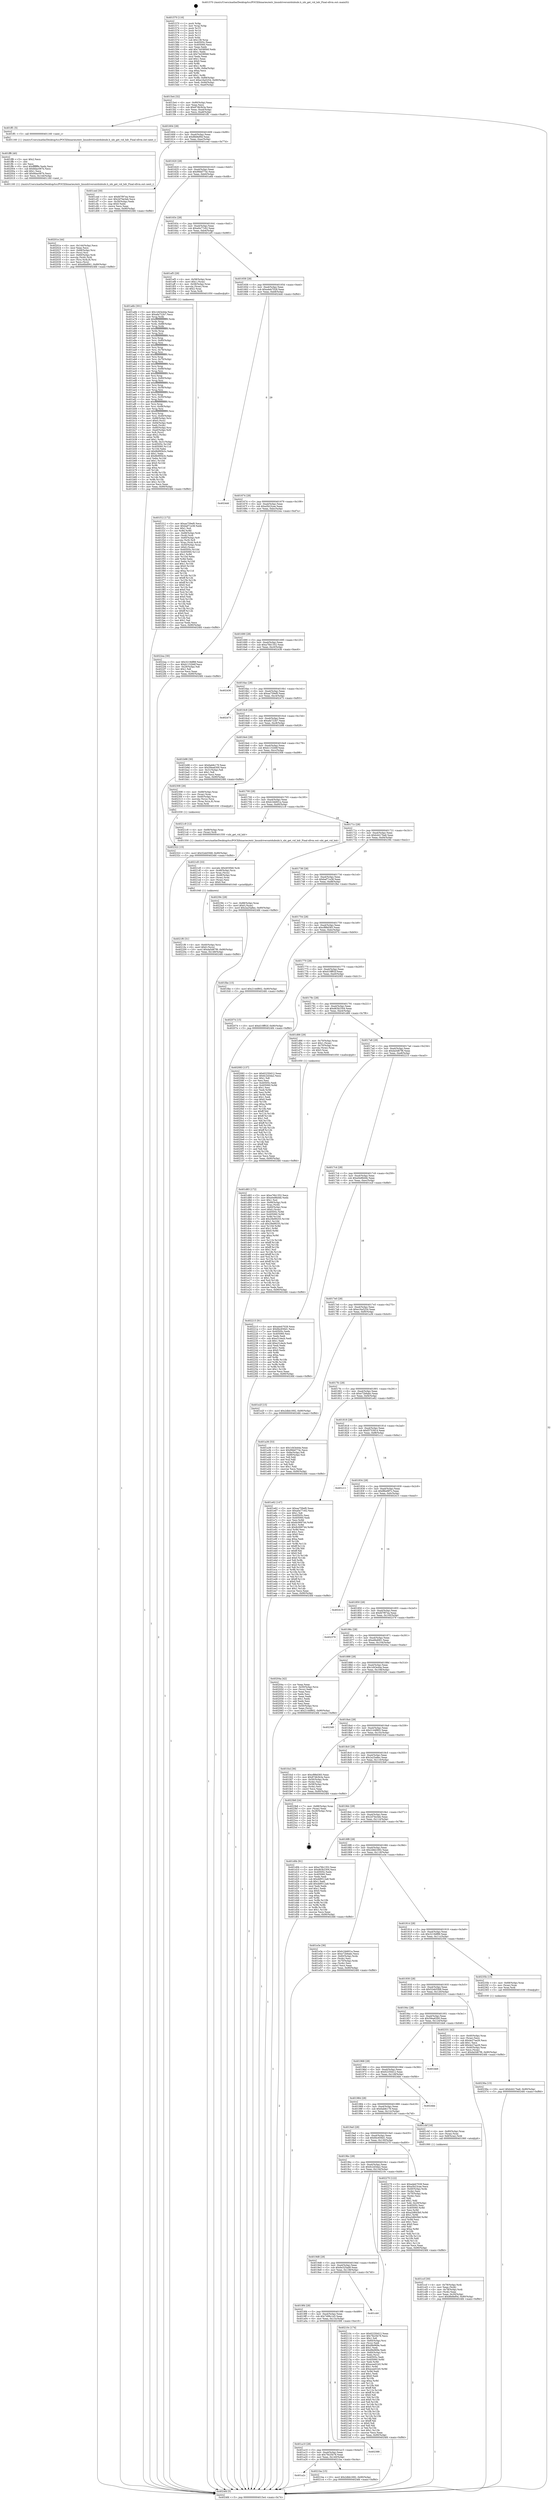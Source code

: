 digraph "0x401570" {
  label = "0x401570 (/mnt/c/Users/mathe/Desktop/tcc/POCII/binaries/extr_linuxdriversmtdubiubi.h_ubi_get_vid_hdr_Final-ollvm.out::main(0))"
  labelloc = "t"
  node[shape=record]

  Entry [label="",width=0.3,height=0.3,shape=circle,fillcolor=black,style=filled]
  "0x4015e4" [label="{
     0x4015e4 [32]\l
     | [instrs]\l
     &nbsp;&nbsp;0x4015e4 \<+6\>: mov -0x90(%rbp),%eax\l
     &nbsp;&nbsp;0x4015ea \<+2\>: mov %eax,%ecx\l
     &nbsp;&nbsp;0x4015ec \<+6\>: sub $0x87db3b3a,%ecx\l
     &nbsp;&nbsp;0x4015f2 \<+6\>: mov %eax,-0xa4(%rbp)\l
     &nbsp;&nbsp;0x4015f8 \<+6\>: mov %ecx,-0xa8(%rbp)\l
     &nbsp;&nbsp;0x4015fe \<+6\>: je 0000000000401ff1 \<main+0xa81\>\l
  }"]
  "0x401ff1" [label="{
     0x401ff1 [5]\l
     | [instrs]\l
     &nbsp;&nbsp;0x401ff1 \<+5\>: call 0000000000401160 \<next_i\>\l
     | [calls]\l
     &nbsp;&nbsp;0x401160 \{1\} (/mnt/c/Users/mathe/Desktop/tcc/POCII/binaries/extr_linuxdriversmtdubiubi.h_ubi_get_vid_hdr_Final-ollvm.out::next_i)\l
  }"]
  "0x401604" [label="{
     0x401604 [28]\l
     | [instrs]\l
     &nbsp;&nbsp;0x401604 \<+5\>: jmp 0000000000401609 \<main+0x99\>\l
     &nbsp;&nbsp;0x401609 \<+6\>: mov -0xa4(%rbp),%eax\l
     &nbsp;&nbsp;0x40160f \<+5\>: sub $0x8fe8ef0d,%eax\l
     &nbsp;&nbsp;0x401614 \<+6\>: mov %eax,-0xac(%rbp)\l
     &nbsp;&nbsp;0x40161a \<+6\>: je 0000000000401ced \<main+0x77d\>\l
  }"]
  Exit [label="",width=0.3,height=0.3,shape=circle,fillcolor=black,style=filled,peripheries=2]
  "0x401ced" [label="{
     0x401ced [30]\l
     | [instrs]\l
     &nbsp;&nbsp;0x401ced \<+5\>: mov $0xfd7f97ea,%eax\l
     &nbsp;&nbsp;0x401cf2 \<+5\>: mov $0x2d7be3eb,%ecx\l
     &nbsp;&nbsp;0x401cf7 \<+3\>: mov -0x30(%rbp),%edx\l
     &nbsp;&nbsp;0x401cfa \<+3\>: cmp $0x0,%edx\l
     &nbsp;&nbsp;0x401cfd \<+3\>: cmove %ecx,%eax\l
     &nbsp;&nbsp;0x401d00 \<+6\>: mov %eax,-0x90(%rbp)\l
     &nbsp;&nbsp;0x401d06 \<+5\>: jmp 00000000004024fd \<main+0xf8d\>\l
  }"]
  "0x401620" [label="{
     0x401620 [28]\l
     | [instrs]\l
     &nbsp;&nbsp;0x401620 \<+5\>: jmp 0000000000401625 \<main+0xb5\>\l
     &nbsp;&nbsp;0x401625 \<+6\>: mov -0xa4(%rbp),%eax\l
     &nbsp;&nbsp;0x40162b \<+5\>: sub $0x99dd774c,%eax\l
     &nbsp;&nbsp;0x401630 \<+6\>: mov %eax,-0xb0(%rbp)\l
     &nbsp;&nbsp;0x401636 \<+6\>: je 0000000000401a6b \<main+0x4fb\>\l
  }"]
  "0x40236a" [label="{
     0x40236a [15]\l
     | [instrs]\l
     &nbsp;&nbsp;0x40236a \<+10\>: movl $0xb4417ba6,-0x90(%rbp)\l
     &nbsp;&nbsp;0x402374 \<+5\>: jmp 00000000004024fd \<main+0xf8d\>\l
  }"]
  "0x401a6b" [label="{
     0x401a6b [301]\l
     | [instrs]\l
     &nbsp;&nbsp;0x401a6b \<+5\>: mov $0x1d43e44a,%eax\l
     &nbsp;&nbsp;0x401a70 \<+5\>: mov $0xafa722b7,%ecx\l
     &nbsp;&nbsp;0x401a75 \<+3\>: mov %rsp,%rdx\l
     &nbsp;&nbsp;0x401a78 \<+4\>: add $0xfffffffffffffff0,%rdx\l
     &nbsp;&nbsp;0x401a7c \<+3\>: mov %rdx,%rsp\l
     &nbsp;&nbsp;0x401a7f \<+7\>: mov %rdx,-0x88(%rbp)\l
     &nbsp;&nbsp;0x401a86 \<+3\>: mov %rsp,%rdx\l
     &nbsp;&nbsp;0x401a89 \<+4\>: add $0xfffffffffffffff0,%rdx\l
     &nbsp;&nbsp;0x401a8d \<+3\>: mov %rdx,%rsp\l
     &nbsp;&nbsp;0x401a90 \<+3\>: mov %rsp,%rsi\l
     &nbsp;&nbsp;0x401a93 \<+4\>: add $0xfffffffffffffff0,%rsi\l
     &nbsp;&nbsp;0x401a97 \<+3\>: mov %rsi,%rsp\l
     &nbsp;&nbsp;0x401a9a \<+4\>: mov %rsi,-0x80(%rbp)\l
     &nbsp;&nbsp;0x401a9e \<+3\>: mov %rsp,%rsi\l
     &nbsp;&nbsp;0x401aa1 \<+4\>: add $0xfffffffffffffff0,%rsi\l
     &nbsp;&nbsp;0x401aa5 \<+3\>: mov %rsi,%rsp\l
     &nbsp;&nbsp;0x401aa8 \<+4\>: mov %rsi,-0x78(%rbp)\l
     &nbsp;&nbsp;0x401aac \<+3\>: mov %rsp,%rsi\l
     &nbsp;&nbsp;0x401aaf \<+4\>: add $0xfffffffffffffff0,%rsi\l
     &nbsp;&nbsp;0x401ab3 \<+3\>: mov %rsi,%rsp\l
     &nbsp;&nbsp;0x401ab6 \<+4\>: mov %rsi,-0x70(%rbp)\l
     &nbsp;&nbsp;0x401aba \<+3\>: mov %rsp,%rsi\l
     &nbsp;&nbsp;0x401abd \<+4\>: add $0xfffffffffffffff0,%rsi\l
     &nbsp;&nbsp;0x401ac1 \<+3\>: mov %rsi,%rsp\l
     &nbsp;&nbsp;0x401ac4 \<+4\>: mov %rsi,-0x68(%rbp)\l
     &nbsp;&nbsp;0x401ac8 \<+3\>: mov %rsp,%rsi\l
     &nbsp;&nbsp;0x401acb \<+4\>: add $0xfffffffffffffff0,%rsi\l
     &nbsp;&nbsp;0x401acf \<+3\>: mov %rsi,%rsp\l
     &nbsp;&nbsp;0x401ad2 \<+4\>: mov %rsi,-0x60(%rbp)\l
     &nbsp;&nbsp;0x401ad6 \<+3\>: mov %rsp,%rsi\l
     &nbsp;&nbsp;0x401ad9 \<+4\>: add $0xfffffffffffffff0,%rsi\l
     &nbsp;&nbsp;0x401add \<+3\>: mov %rsi,%rsp\l
     &nbsp;&nbsp;0x401ae0 \<+4\>: mov %rsi,-0x58(%rbp)\l
     &nbsp;&nbsp;0x401ae4 \<+3\>: mov %rsp,%rsi\l
     &nbsp;&nbsp;0x401ae7 \<+4\>: add $0xfffffffffffffff0,%rsi\l
     &nbsp;&nbsp;0x401aeb \<+3\>: mov %rsi,%rsp\l
     &nbsp;&nbsp;0x401aee \<+4\>: mov %rsi,-0x50(%rbp)\l
     &nbsp;&nbsp;0x401af2 \<+3\>: mov %rsp,%rsi\l
     &nbsp;&nbsp;0x401af5 \<+4\>: add $0xfffffffffffffff0,%rsi\l
     &nbsp;&nbsp;0x401af9 \<+3\>: mov %rsi,%rsp\l
     &nbsp;&nbsp;0x401afc \<+4\>: mov %rsi,-0x48(%rbp)\l
     &nbsp;&nbsp;0x401b00 \<+3\>: mov %rsp,%rsi\l
     &nbsp;&nbsp;0x401b03 \<+4\>: add $0xfffffffffffffff0,%rsi\l
     &nbsp;&nbsp;0x401b07 \<+3\>: mov %rsi,%rsp\l
     &nbsp;&nbsp;0x401b0a \<+4\>: mov %rsi,-0x40(%rbp)\l
     &nbsp;&nbsp;0x401b0e \<+7\>: mov -0x88(%rbp),%rsi\l
     &nbsp;&nbsp;0x401b15 \<+6\>: movl $0x0,(%rsi)\l
     &nbsp;&nbsp;0x401b1b \<+6\>: mov -0x94(%rbp),%edi\l
     &nbsp;&nbsp;0x401b21 \<+2\>: mov %edi,(%rdx)\l
     &nbsp;&nbsp;0x401b23 \<+4\>: mov -0x80(%rbp),%rsi\l
     &nbsp;&nbsp;0x401b27 \<+7\>: mov -0xa0(%rbp),%r8\l
     &nbsp;&nbsp;0x401b2e \<+3\>: mov %r8,(%rsi)\l
     &nbsp;&nbsp;0x401b31 \<+3\>: cmpl $0x2,(%rdx)\l
     &nbsp;&nbsp;0x401b34 \<+4\>: setne %r9b\l
     &nbsp;&nbsp;0x401b38 \<+4\>: and $0x1,%r9b\l
     &nbsp;&nbsp;0x401b3c \<+4\>: mov %r9b,-0x31(%rbp)\l
     &nbsp;&nbsp;0x401b40 \<+8\>: mov 0x40505c,%r10d\l
     &nbsp;&nbsp;0x401b48 \<+8\>: mov 0x405060,%r11d\l
     &nbsp;&nbsp;0x401b50 \<+3\>: mov %r10d,%ebx\l
     &nbsp;&nbsp;0x401b53 \<+6\>: add $0x8b995b3c,%ebx\l
     &nbsp;&nbsp;0x401b59 \<+3\>: sub $0x1,%ebx\l
     &nbsp;&nbsp;0x401b5c \<+6\>: sub $0x8b995b3c,%ebx\l
     &nbsp;&nbsp;0x401b62 \<+4\>: imul %ebx,%r10d\l
     &nbsp;&nbsp;0x401b66 \<+4\>: and $0x1,%r10d\l
     &nbsp;&nbsp;0x401b6a \<+4\>: cmp $0x0,%r10d\l
     &nbsp;&nbsp;0x401b6e \<+4\>: sete %r9b\l
     &nbsp;&nbsp;0x401b72 \<+4\>: cmp $0xa,%r11d\l
     &nbsp;&nbsp;0x401b76 \<+4\>: setl %r14b\l
     &nbsp;&nbsp;0x401b7a \<+3\>: mov %r9b,%r15b\l
     &nbsp;&nbsp;0x401b7d \<+3\>: and %r14b,%r15b\l
     &nbsp;&nbsp;0x401b80 \<+3\>: xor %r14b,%r9b\l
     &nbsp;&nbsp;0x401b83 \<+3\>: or %r9b,%r15b\l
     &nbsp;&nbsp;0x401b86 \<+4\>: test $0x1,%r15b\l
     &nbsp;&nbsp;0x401b8a \<+3\>: cmovne %ecx,%eax\l
     &nbsp;&nbsp;0x401b8d \<+6\>: mov %eax,-0x90(%rbp)\l
     &nbsp;&nbsp;0x401b93 \<+5\>: jmp 00000000004024fd \<main+0xf8d\>\l
  }"]
  "0x40163c" [label="{
     0x40163c [28]\l
     | [instrs]\l
     &nbsp;&nbsp;0x40163c \<+5\>: jmp 0000000000401641 \<main+0xd1\>\l
     &nbsp;&nbsp;0x401641 \<+6\>: mov -0xa4(%rbp),%eax\l
     &nbsp;&nbsp;0x401647 \<+5\>: sub $0xa0a77c62,%eax\l
     &nbsp;&nbsp;0x40164c \<+6\>: mov %eax,-0xb4(%rbp)\l
     &nbsp;&nbsp;0x401652 \<+6\>: je 0000000000401ef5 \<main+0x985\>\l
  }"]
  "0x402322" [label="{
     0x402322 [15]\l
     | [instrs]\l
     &nbsp;&nbsp;0x402322 \<+10\>: movl $0x52eb5568,-0x90(%rbp)\l
     &nbsp;&nbsp;0x40232c \<+5\>: jmp 00000000004024fd \<main+0xf8d\>\l
  }"]
  "0x401ef5" [label="{
     0x401ef5 [29]\l
     | [instrs]\l
     &nbsp;&nbsp;0x401ef5 \<+4\>: mov -0x58(%rbp),%rax\l
     &nbsp;&nbsp;0x401ef9 \<+6\>: movl $0x1,(%rax)\l
     &nbsp;&nbsp;0x401eff \<+4\>: mov -0x58(%rbp),%rax\l
     &nbsp;&nbsp;0x401f03 \<+3\>: movslq (%rax),%rax\l
     &nbsp;&nbsp;0x401f06 \<+4\>: shl $0x2,%rax\l
     &nbsp;&nbsp;0x401f0a \<+3\>: mov %rax,%rdi\l
     &nbsp;&nbsp;0x401f0d \<+5\>: call 0000000000401050 \<malloc@plt\>\l
     | [calls]\l
     &nbsp;&nbsp;0x401050 \{1\} (unknown)\l
  }"]
  "0x401658" [label="{
     0x401658 [28]\l
     | [instrs]\l
     &nbsp;&nbsp;0x401658 \<+5\>: jmp 000000000040165d \<main+0xed\>\l
     &nbsp;&nbsp;0x40165d \<+6\>: mov -0xa4(%rbp),%eax\l
     &nbsp;&nbsp;0x401663 \<+5\>: sub $0xa4eb7028,%eax\l
     &nbsp;&nbsp;0x401668 \<+6\>: mov %eax,-0xb8(%rbp)\l
     &nbsp;&nbsp;0x40166e \<+6\>: je 00000000004024dd \<main+0xf6d\>\l
  }"]
  "0x4021f6" [label="{
     0x4021f6 [31]\l
     | [instrs]\l
     &nbsp;&nbsp;0x4021f6 \<+4\>: mov -0x40(%rbp),%rcx\l
     &nbsp;&nbsp;0x4021fa \<+6\>: movl $0x0,(%rcx)\l
     &nbsp;&nbsp;0x402200 \<+10\>: movl $0xda5d67f6,-0x90(%rbp)\l
     &nbsp;&nbsp;0x40220a \<+6\>: mov %eax,-0x148(%rbp)\l
     &nbsp;&nbsp;0x402210 \<+5\>: jmp 00000000004024fd \<main+0xf8d\>\l
  }"]
  "0x4024dd" [label="{
     0x4024dd\l
  }", style=dashed]
  "0x401674" [label="{
     0x401674 [28]\l
     | [instrs]\l
     &nbsp;&nbsp;0x401674 \<+5\>: jmp 0000000000401679 \<main+0x109\>\l
     &nbsp;&nbsp;0x401679 \<+6\>: mov -0xa4(%rbp),%eax\l
     &nbsp;&nbsp;0x40167f \<+5\>: sub $0xa5b23cae,%eax\l
     &nbsp;&nbsp;0x401684 \<+6\>: mov %eax,-0xbc(%rbp)\l
     &nbsp;&nbsp;0x40168a \<+6\>: je 00000000004022ea \<main+0xd7a\>\l
  }"]
  "0x4021d5" [label="{
     0x4021d5 [33]\l
     | [instrs]\l
     &nbsp;&nbsp;0x4021d5 \<+10\>: movabs $0x4030b6,%rdi\l
     &nbsp;&nbsp;0x4021df \<+4\>: mov -0x48(%rbp),%rcx\l
     &nbsp;&nbsp;0x4021e3 \<+3\>: mov %rax,(%rcx)\l
     &nbsp;&nbsp;0x4021e6 \<+4\>: mov -0x48(%rbp),%rax\l
     &nbsp;&nbsp;0x4021ea \<+3\>: mov (%rax),%rax\l
     &nbsp;&nbsp;0x4021ed \<+2\>: mov (%rax),%esi\l
     &nbsp;&nbsp;0x4021ef \<+2\>: mov $0x0,%al\l
     &nbsp;&nbsp;0x4021f1 \<+5\>: call 0000000000401040 \<printf@plt\>\l
     | [calls]\l
     &nbsp;&nbsp;0x401040 \{1\} (unknown)\l
  }"]
  "0x4022ea" [label="{
     0x4022ea [30]\l
     | [instrs]\l
     &nbsp;&nbsp;0x4022ea \<+5\>: mov $0x3219df88,%eax\l
     &nbsp;&nbsp;0x4022ef \<+5\>: mov $0xb1152b6f,%ecx\l
     &nbsp;&nbsp;0x4022f4 \<+3\>: mov -0x29(%rbp),%dl\l
     &nbsp;&nbsp;0x4022f7 \<+3\>: test $0x1,%dl\l
     &nbsp;&nbsp;0x4022fa \<+3\>: cmovne %ecx,%eax\l
     &nbsp;&nbsp;0x4022fd \<+6\>: mov %eax,-0x90(%rbp)\l
     &nbsp;&nbsp;0x402303 \<+5\>: jmp 00000000004024fd \<main+0xf8d\>\l
  }"]
  "0x401690" [label="{
     0x401690 [28]\l
     | [instrs]\l
     &nbsp;&nbsp;0x401690 \<+5\>: jmp 0000000000401695 \<main+0x125\>\l
     &nbsp;&nbsp;0x401695 \<+6\>: mov -0xa4(%rbp),%eax\l
     &nbsp;&nbsp;0x40169b \<+5\>: sub $0xa76b1352,%eax\l
     &nbsp;&nbsp;0x4016a0 \<+6\>: mov %eax,-0xc0(%rbp)\l
     &nbsp;&nbsp;0x4016a6 \<+6\>: je 0000000000402436 \<main+0xec6\>\l
  }"]
  "0x401a2c" [label="{
     0x401a2c\l
  }", style=dashed]
  "0x402436" [label="{
     0x402436\l
  }", style=dashed]
  "0x4016ac" [label="{
     0x4016ac [28]\l
     | [instrs]\l
     &nbsp;&nbsp;0x4016ac \<+5\>: jmp 00000000004016b1 \<main+0x141\>\l
     &nbsp;&nbsp;0x4016b1 \<+6\>: mov -0xa4(%rbp),%eax\l
     &nbsp;&nbsp;0x4016b7 \<+5\>: sub $0xaa759ef0,%eax\l
     &nbsp;&nbsp;0x4016bc \<+6\>: mov %eax,-0xc4(%rbp)\l
     &nbsp;&nbsp;0x4016c2 \<+6\>: je 0000000000402473 \<main+0xf03\>\l
  }"]
  "0x4021ba" [label="{
     0x4021ba [15]\l
     | [instrs]\l
     &nbsp;&nbsp;0x4021ba \<+10\>: movl $0x2dbb1692,-0x90(%rbp)\l
     &nbsp;&nbsp;0x4021c4 \<+5\>: jmp 00000000004024fd \<main+0xf8d\>\l
  }"]
  "0x402473" [label="{
     0x402473\l
  }", style=dashed]
  "0x4016c8" [label="{
     0x4016c8 [28]\l
     | [instrs]\l
     &nbsp;&nbsp;0x4016c8 \<+5\>: jmp 00000000004016cd \<main+0x15d\>\l
     &nbsp;&nbsp;0x4016cd \<+6\>: mov -0xa4(%rbp),%eax\l
     &nbsp;&nbsp;0x4016d3 \<+5\>: sub $0xafa722b7,%eax\l
     &nbsp;&nbsp;0x4016d8 \<+6\>: mov %eax,-0xc8(%rbp)\l
     &nbsp;&nbsp;0x4016de \<+6\>: je 0000000000401b98 \<main+0x628\>\l
  }"]
  "0x401a10" [label="{
     0x401a10 [28]\l
     | [instrs]\l
     &nbsp;&nbsp;0x401a10 \<+5\>: jmp 0000000000401a15 \<main+0x4a5\>\l
     &nbsp;&nbsp;0x401a15 \<+6\>: mov -0xa4(%rbp),%eax\l
     &nbsp;&nbsp;0x401a1b \<+5\>: sub $0x7fe25b78,%eax\l
     &nbsp;&nbsp;0x401a20 \<+6\>: mov %eax,-0x140(%rbp)\l
     &nbsp;&nbsp;0x401a26 \<+6\>: je 00000000004021ba \<main+0xc4a\>\l
  }"]
  "0x401b98" [label="{
     0x401b98 [30]\l
     | [instrs]\l
     &nbsp;&nbsp;0x401b98 \<+5\>: mov $0x6abfe179,%eax\l
     &nbsp;&nbsp;0x401b9d \<+5\>: mov $0x59ea6300,%ecx\l
     &nbsp;&nbsp;0x401ba2 \<+3\>: mov -0x31(%rbp),%dl\l
     &nbsp;&nbsp;0x401ba5 \<+3\>: test $0x1,%dl\l
     &nbsp;&nbsp;0x401ba8 \<+3\>: cmovne %ecx,%eax\l
     &nbsp;&nbsp;0x401bab \<+6\>: mov %eax,-0x90(%rbp)\l
     &nbsp;&nbsp;0x401bb1 \<+5\>: jmp 00000000004024fd \<main+0xf8d\>\l
  }"]
  "0x4016e4" [label="{
     0x4016e4 [28]\l
     | [instrs]\l
     &nbsp;&nbsp;0x4016e4 \<+5\>: jmp 00000000004016e9 \<main+0x179\>\l
     &nbsp;&nbsp;0x4016e9 \<+6\>: mov -0xa4(%rbp),%eax\l
     &nbsp;&nbsp;0x4016ef \<+5\>: sub $0xb1152b6f,%eax\l
     &nbsp;&nbsp;0x4016f4 \<+6\>: mov %eax,-0xcc(%rbp)\l
     &nbsp;&nbsp;0x4016fa \<+6\>: je 0000000000402308 \<main+0xd98\>\l
  }"]
  "0x402388" [label="{
     0x402388\l
  }", style=dashed]
  "0x402308" [label="{
     0x402308 [26]\l
     | [instrs]\l
     &nbsp;&nbsp;0x402308 \<+4\>: mov -0x68(%rbp),%rax\l
     &nbsp;&nbsp;0x40230c \<+3\>: mov (%rax),%rax\l
     &nbsp;&nbsp;0x40230f \<+4\>: mov -0x40(%rbp),%rcx\l
     &nbsp;&nbsp;0x402313 \<+3\>: movslq (%rcx),%rcx\l
     &nbsp;&nbsp;0x402316 \<+4\>: mov (%rax,%rcx,8),%rax\l
     &nbsp;&nbsp;0x40231a \<+3\>: mov %rax,%rdi\l
     &nbsp;&nbsp;0x40231d \<+5\>: call 0000000000401030 \<free@plt\>\l
     | [calls]\l
     &nbsp;&nbsp;0x401030 \{1\} (unknown)\l
  }"]
  "0x401700" [label="{
     0x401700 [28]\l
     | [instrs]\l
     &nbsp;&nbsp;0x401700 \<+5\>: jmp 0000000000401705 \<main+0x195\>\l
     &nbsp;&nbsp;0x401705 \<+6\>: mov -0xa4(%rbp),%eax\l
     &nbsp;&nbsp;0x40170b \<+5\>: sub $0xb1bb601a,%eax\l
     &nbsp;&nbsp;0x401710 \<+6\>: mov %eax,-0xd0(%rbp)\l
     &nbsp;&nbsp;0x401716 \<+6\>: je 00000000004021c9 \<main+0xc59\>\l
  }"]
  "0x4019f4" [label="{
     0x4019f4 [28]\l
     | [instrs]\l
     &nbsp;&nbsp;0x4019f4 \<+5\>: jmp 00000000004019f9 \<main+0x489\>\l
     &nbsp;&nbsp;0x4019f9 \<+6\>: mov -0xa4(%rbp),%eax\l
     &nbsp;&nbsp;0x4019ff \<+5\>: sub $0x7498c1e5,%eax\l
     &nbsp;&nbsp;0x401a04 \<+6\>: mov %eax,-0x13c(%rbp)\l
     &nbsp;&nbsp;0x401a0a \<+6\>: je 0000000000402388 \<main+0xe18\>\l
  }"]
  "0x4021c9" [label="{
     0x4021c9 [12]\l
     | [instrs]\l
     &nbsp;&nbsp;0x4021c9 \<+4\>: mov -0x68(%rbp),%rax\l
     &nbsp;&nbsp;0x4021cd \<+3\>: mov (%rax),%rdi\l
     &nbsp;&nbsp;0x4021d0 \<+5\>: call 0000000000401550 \<ubi_get_vid_hdr\>\l
     | [calls]\l
     &nbsp;&nbsp;0x401550 \{1\} (/mnt/c/Users/mathe/Desktop/tcc/POCII/binaries/extr_linuxdriversmtdubiubi.h_ubi_get_vid_hdr_Final-ollvm.out::ubi_get_vid_hdr)\l
  }"]
  "0x40171c" [label="{
     0x40171c [28]\l
     | [instrs]\l
     &nbsp;&nbsp;0x40171c \<+5\>: jmp 0000000000401721 \<main+0x1b1\>\l
     &nbsp;&nbsp;0x401721 \<+6\>: mov -0xa4(%rbp),%eax\l
     &nbsp;&nbsp;0x401727 \<+5\>: sub $0xb4417ba6,%eax\l
     &nbsp;&nbsp;0x40172c \<+6\>: mov %eax,-0xd4(%rbp)\l
     &nbsp;&nbsp;0x401732 \<+6\>: je 000000000040239c \<main+0xe2c\>\l
  }"]
  "0x401cb0" [label="{
     0x401cb0\l
  }", style=dashed]
  "0x40239c" [label="{
     0x40239c [28]\l
     | [instrs]\l
     &nbsp;&nbsp;0x40239c \<+7\>: mov -0x88(%rbp),%rax\l
     &nbsp;&nbsp;0x4023a3 \<+6\>: movl $0x0,(%rax)\l
     &nbsp;&nbsp;0x4023a9 \<+10\>: movl $0x2a25a8ec,-0x90(%rbp)\l
     &nbsp;&nbsp;0x4023b3 \<+5\>: jmp 00000000004024fd \<main+0xf8d\>\l
  }"]
  "0x401738" [label="{
     0x401738 [28]\l
     | [instrs]\l
     &nbsp;&nbsp;0x401738 \<+5\>: jmp 000000000040173d \<main+0x1cd\>\l
     &nbsp;&nbsp;0x40173d \<+6\>: mov -0xa4(%rbp),%eax\l
     &nbsp;&nbsp;0x401743 \<+5\>: sub $0xbaf71e38,%eax\l
     &nbsp;&nbsp;0x401748 \<+6\>: mov %eax,-0xd8(%rbp)\l
     &nbsp;&nbsp;0x40174e \<+6\>: je 0000000000401fbe \<main+0xa4e\>\l
  }"]
  "0x4019d8" [label="{
     0x4019d8 [28]\l
     | [instrs]\l
     &nbsp;&nbsp;0x4019d8 \<+5\>: jmp 00000000004019dd \<main+0x46d\>\l
     &nbsp;&nbsp;0x4019dd \<+6\>: mov -0xa4(%rbp),%eax\l
     &nbsp;&nbsp;0x4019e3 \<+5\>: sub $0x6e325ad9,%eax\l
     &nbsp;&nbsp;0x4019e8 \<+6\>: mov %eax,-0x138(%rbp)\l
     &nbsp;&nbsp;0x4019ee \<+6\>: je 0000000000401cb0 \<main+0x740\>\l
  }"]
  "0x401fbe" [label="{
     0x401fbe [15]\l
     | [instrs]\l
     &nbsp;&nbsp;0x401fbe \<+10\>: movl $0x2144f802,-0x90(%rbp)\l
     &nbsp;&nbsp;0x401fc8 \<+5\>: jmp 00000000004024fd \<main+0xf8d\>\l
  }"]
  "0x401754" [label="{
     0x401754 [28]\l
     | [instrs]\l
     &nbsp;&nbsp;0x401754 \<+5\>: jmp 0000000000401759 \<main+0x1e9\>\l
     &nbsp;&nbsp;0x401759 \<+6\>: mov -0xa4(%rbp),%eax\l
     &nbsp;&nbsp;0x40175f \<+5\>: sub $0xcf88d383,%eax\l
     &nbsp;&nbsp;0x401764 \<+6\>: mov %eax,-0xdc(%rbp)\l
     &nbsp;&nbsp;0x40176a \<+6\>: je 0000000000402074 \<main+0xb04\>\l
  }"]
  "0x40210c" [label="{
     0x40210c [174]\l
     | [instrs]\l
     &nbsp;&nbsp;0x40210c \<+5\>: mov $0x62250d12,%eax\l
     &nbsp;&nbsp;0x402111 \<+5\>: mov $0x7fe25b78,%ecx\l
     &nbsp;&nbsp;0x402116 \<+2\>: mov $0x1,%dl\l
     &nbsp;&nbsp;0x402118 \<+4\>: mov -0x60(%rbp),%rsi\l
     &nbsp;&nbsp;0x40211c \<+2\>: mov (%rsi),%edi\l
     &nbsp;&nbsp;0x40211e \<+6\>: add $0xd9e969e,%edi\l
     &nbsp;&nbsp;0x402124 \<+3\>: add $0x1,%edi\l
     &nbsp;&nbsp;0x402127 \<+6\>: sub $0xd9e969e,%edi\l
     &nbsp;&nbsp;0x40212d \<+4\>: mov -0x60(%rbp),%rsi\l
     &nbsp;&nbsp;0x402131 \<+2\>: mov %edi,(%rsi)\l
     &nbsp;&nbsp;0x402133 \<+7\>: mov 0x40505c,%edi\l
     &nbsp;&nbsp;0x40213a \<+8\>: mov 0x405060,%r8d\l
     &nbsp;&nbsp;0x402142 \<+3\>: mov %edi,%r9d\l
     &nbsp;&nbsp;0x402145 \<+7\>: add $0xecee01b5,%r9d\l
     &nbsp;&nbsp;0x40214c \<+4\>: sub $0x1,%r9d\l
     &nbsp;&nbsp;0x402150 \<+7\>: sub $0xecee01b5,%r9d\l
     &nbsp;&nbsp;0x402157 \<+4\>: imul %r9d,%edi\l
     &nbsp;&nbsp;0x40215b \<+3\>: and $0x1,%edi\l
     &nbsp;&nbsp;0x40215e \<+3\>: cmp $0x0,%edi\l
     &nbsp;&nbsp;0x402161 \<+4\>: sete %r10b\l
     &nbsp;&nbsp;0x402165 \<+4\>: cmp $0xa,%r8d\l
     &nbsp;&nbsp;0x402169 \<+4\>: setl %r11b\l
     &nbsp;&nbsp;0x40216d \<+3\>: mov %r10b,%bl\l
     &nbsp;&nbsp;0x402170 \<+3\>: xor $0xff,%bl\l
     &nbsp;&nbsp;0x402173 \<+3\>: mov %r11b,%r14b\l
     &nbsp;&nbsp;0x402176 \<+4\>: xor $0xff,%r14b\l
     &nbsp;&nbsp;0x40217a \<+3\>: xor $0x0,%dl\l
     &nbsp;&nbsp;0x40217d \<+3\>: mov %bl,%r15b\l
     &nbsp;&nbsp;0x402180 \<+4\>: and $0x0,%r15b\l
     &nbsp;&nbsp;0x402184 \<+3\>: and %dl,%r10b\l
     &nbsp;&nbsp;0x402187 \<+3\>: mov %r14b,%r12b\l
     &nbsp;&nbsp;0x40218a \<+4\>: and $0x0,%r12b\l
     &nbsp;&nbsp;0x40218e \<+3\>: and %dl,%r11b\l
     &nbsp;&nbsp;0x402191 \<+3\>: or %r10b,%r15b\l
     &nbsp;&nbsp;0x402194 \<+3\>: or %r11b,%r12b\l
     &nbsp;&nbsp;0x402197 \<+3\>: xor %r12b,%r15b\l
     &nbsp;&nbsp;0x40219a \<+3\>: or %r14b,%bl\l
     &nbsp;&nbsp;0x40219d \<+3\>: xor $0xff,%bl\l
     &nbsp;&nbsp;0x4021a0 \<+3\>: or $0x0,%dl\l
     &nbsp;&nbsp;0x4021a3 \<+2\>: and %dl,%bl\l
     &nbsp;&nbsp;0x4021a5 \<+3\>: or %bl,%r15b\l
     &nbsp;&nbsp;0x4021a8 \<+4\>: test $0x1,%r15b\l
     &nbsp;&nbsp;0x4021ac \<+3\>: cmovne %ecx,%eax\l
     &nbsp;&nbsp;0x4021af \<+6\>: mov %eax,-0x90(%rbp)\l
     &nbsp;&nbsp;0x4021b5 \<+5\>: jmp 00000000004024fd \<main+0xf8d\>\l
  }"]
  "0x402074" [label="{
     0x402074 [15]\l
     | [instrs]\l
     &nbsp;&nbsp;0x402074 \<+10\>: movl $0xd10ff02f,-0x90(%rbp)\l
     &nbsp;&nbsp;0x40207e \<+5\>: jmp 00000000004024fd \<main+0xf8d\>\l
  }"]
  "0x401770" [label="{
     0x401770 [28]\l
     | [instrs]\l
     &nbsp;&nbsp;0x401770 \<+5\>: jmp 0000000000401775 \<main+0x205\>\l
     &nbsp;&nbsp;0x401775 \<+6\>: mov -0xa4(%rbp),%eax\l
     &nbsp;&nbsp;0x40177b \<+5\>: sub $0xd10ff02f,%eax\l
     &nbsp;&nbsp;0x401780 \<+6\>: mov %eax,-0xe0(%rbp)\l
     &nbsp;&nbsp;0x401786 \<+6\>: je 0000000000402083 \<main+0xb13\>\l
  }"]
  "0x4019bc" [label="{
     0x4019bc [28]\l
     | [instrs]\l
     &nbsp;&nbsp;0x4019bc \<+5\>: jmp 00000000004019c1 \<main+0x451\>\l
     &nbsp;&nbsp;0x4019c1 \<+6\>: mov -0xa4(%rbp),%eax\l
     &nbsp;&nbsp;0x4019c7 \<+5\>: sub $0x6c2d3da2,%eax\l
     &nbsp;&nbsp;0x4019cc \<+6\>: mov %eax,-0x134(%rbp)\l
     &nbsp;&nbsp;0x4019d2 \<+6\>: je 000000000040210c \<main+0xb9c\>\l
  }"]
  "0x402083" [label="{
     0x402083 [137]\l
     | [instrs]\l
     &nbsp;&nbsp;0x402083 \<+5\>: mov $0x62250d12,%eax\l
     &nbsp;&nbsp;0x402088 \<+5\>: mov $0x6c2d3da2,%ecx\l
     &nbsp;&nbsp;0x40208d \<+2\>: mov $0x1,%dl\l
     &nbsp;&nbsp;0x40208f \<+2\>: xor %esi,%esi\l
     &nbsp;&nbsp;0x402091 \<+7\>: mov 0x40505c,%edi\l
     &nbsp;&nbsp;0x402098 \<+8\>: mov 0x405060,%r8d\l
     &nbsp;&nbsp;0x4020a0 \<+3\>: sub $0x1,%esi\l
     &nbsp;&nbsp;0x4020a3 \<+3\>: mov %edi,%r9d\l
     &nbsp;&nbsp;0x4020a6 \<+3\>: add %esi,%r9d\l
     &nbsp;&nbsp;0x4020a9 \<+4\>: imul %r9d,%edi\l
     &nbsp;&nbsp;0x4020ad \<+3\>: and $0x1,%edi\l
     &nbsp;&nbsp;0x4020b0 \<+3\>: cmp $0x0,%edi\l
     &nbsp;&nbsp;0x4020b3 \<+4\>: sete %r10b\l
     &nbsp;&nbsp;0x4020b7 \<+4\>: cmp $0xa,%r8d\l
     &nbsp;&nbsp;0x4020bb \<+4\>: setl %r11b\l
     &nbsp;&nbsp;0x4020bf \<+3\>: mov %r10b,%bl\l
     &nbsp;&nbsp;0x4020c2 \<+3\>: xor $0xff,%bl\l
     &nbsp;&nbsp;0x4020c5 \<+3\>: mov %r11b,%r14b\l
     &nbsp;&nbsp;0x4020c8 \<+4\>: xor $0xff,%r14b\l
     &nbsp;&nbsp;0x4020cc \<+3\>: xor $0x1,%dl\l
     &nbsp;&nbsp;0x4020cf \<+3\>: mov %bl,%r15b\l
     &nbsp;&nbsp;0x4020d2 \<+4\>: and $0xff,%r15b\l
     &nbsp;&nbsp;0x4020d6 \<+3\>: and %dl,%r10b\l
     &nbsp;&nbsp;0x4020d9 \<+3\>: mov %r14b,%r12b\l
     &nbsp;&nbsp;0x4020dc \<+4\>: and $0xff,%r12b\l
     &nbsp;&nbsp;0x4020e0 \<+3\>: and %dl,%r11b\l
     &nbsp;&nbsp;0x4020e3 \<+3\>: or %r10b,%r15b\l
     &nbsp;&nbsp;0x4020e6 \<+3\>: or %r11b,%r12b\l
     &nbsp;&nbsp;0x4020e9 \<+3\>: xor %r12b,%r15b\l
     &nbsp;&nbsp;0x4020ec \<+3\>: or %r14b,%bl\l
     &nbsp;&nbsp;0x4020ef \<+3\>: xor $0xff,%bl\l
     &nbsp;&nbsp;0x4020f2 \<+3\>: or $0x1,%dl\l
     &nbsp;&nbsp;0x4020f5 \<+2\>: and %dl,%bl\l
     &nbsp;&nbsp;0x4020f7 \<+3\>: or %bl,%r15b\l
     &nbsp;&nbsp;0x4020fa \<+4\>: test $0x1,%r15b\l
     &nbsp;&nbsp;0x4020fe \<+3\>: cmovne %ecx,%eax\l
     &nbsp;&nbsp;0x402101 \<+6\>: mov %eax,-0x90(%rbp)\l
     &nbsp;&nbsp;0x402107 \<+5\>: jmp 00000000004024fd \<main+0xf8d\>\l
  }"]
  "0x40178c" [label="{
     0x40178c [28]\l
     | [instrs]\l
     &nbsp;&nbsp;0x40178c \<+5\>: jmp 0000000000401791 \<main+0x221\>\l
     &nbsp;&nbsp;0x401791 \<+6\>: mov -0xa4(%rbp),%eax\l
     &nbsp;&nbsp;0x401797 \<+5\>: sub $0xd63b2304,%eax\l
     &nbsp;&nbsp;0x40179c \<+6\>: mov %eax,-0xe4(%rbp)\l
     &nbsp;&nbsp;0x4017a2 \<+6\>: je 0000000000401d66 \<main+0x7f6\>\l
  }"]
  "0x402270" [label="{
     0x402270 [122]\l
     | [instrs]\l
     &nbsp;&nbsp;0x402270 \<+5\>: mov $0xa4eb7028,%eax\l
     &nbsp;&nbsp;0x402275 \<+5\>: mov $0xa5b23cae,%ecx\l
     &nbsp;&nbsp;0x40227a \<+4\>: mov -0x40(%rbp),%rdx\l
     &nbsp;&nbsp;0x40227e \<+2\>: mov (%rdx),%esi\l
     &nbsp;&nbsp;0x402280 \<+4\>: mov -0x70(%rbp),%rdx\l
     &nbsp;&nbsp;0x402284 \<+2\>: cmp (%rdx),%esi\l
     &nbsp;&nbsp;0x402286 \<+4\>: setl %dil\l
     &nbsp;&nbsp;0x40228a \<+4\>: and $0x1,%dil\l
     &nbsp;&nbsp;0x40228e \<+4\>: mov %dil,-0x29(%rbp)\l
     &nbsp;&nbsp;0x402292 \<+7\>: mov 0x40505c,%esi\l
     &nbsp;&nbsp;0x402299 \<+8\>: mov 0x405060,%r8d\l
     &nbsp;&nbsp;0x4022a1 \<+3\>: mov %esi,%r9d\l
     &nbsp;&nbsp;0x4022a4 \<+7\>: sub $0xa2d843b0,%r9d\l
     &nbsp;&nbsp;0x4022ab \<+4\>: sub $0x1,%r9d\l
     &nbsp;&nbsp;0x4022af \<+7\>: add $0xa2d843b0,%r9d\l
     &nbsp;&nbsp;0x4022b6 \<+4\>: imul %r9d,%esi\l
     &nbsp;&nbsp;0x4022ba \<+3\>: and $0x1,%esi\l
     &nbsp;&nbsp;0x4022bd \<+3\>: cmp $0x0,%esi\l
     &nbsp;&nbsp;0x4022c0 \<+4\>: sete %dil\l
     &nbsp;&nbsp;0x4022c4 \<+4\>: cmp $0xa,%r8d\l
     &nbsp;&nbsp;0x4022c8 \<+4\>: setl %r10b\l
     &nbsp;&nbsp;0x4022cc \<+3\>: mov %dil,%r11b\l
     &nbsp;&nbsp;0x4022cf \<+3\>: and %r10b,%r11b\l
     &nbsp;&nbsp;0x4022d2 \<+3\>: xor %r10b,%dil\l
     &nbsp;&nbsp;0x4022d5 \<+3\>: or %dil,%r11b\l
     &nbsp;&nbsp;0x4022d8 \<+4\>: test $0x1,%r11b\l
     &nbsp;&nbsp;0x4022dc \<+3\>: cmovne %ecx,%eax\l
     &nbsp;&nbsp;0x4022df \<+6\>: mov %eax,-0x90(%rbp)\l
     &nbsp;&nbsp;0x4022e5 \<+5\>: jmp 00000000004024fd \<main+0xf8d\>\l
  }"]
  "0x401d66" [label="{
     0x401d66 [29]\l
     | [instrs]\l
     &nbsp;&nbsp;0x401d66 \<+4\>: mov -0x70(%rbp),%rax\l
     &nbsp;&nbsp;0x401d6a \<+6\>: movl $0x1,(%rax)\l
     &nbsp;&nbsp;0x401d70 \<+4\>: mov -0x70(%rbp),%rax\l
     &nbsp;&nbsp;0x401d74 \<+3\>: movslq (%rax),%rax\l
     &nbsp;&nbsp;0x401d77 \<+4\>: shl $0x3,%rax\l
     &nbsp;&nbsp;0x401d7b \<+3\>: mov %rax,%rdi\l
     &nbsp;&nbsp;0x401d7e \<+5\>: call 0000000000401050 \<malloc@plt\>\l
     | [calls]\l
     &nbsp;&nbsp;0x401050 \{1\} (unknown)\l
  }"]
  "0x4017a8" [label="{
     0x4017a8 [28]\l
     | [instrs]\l
     &nbsp;&nbsp;0x4017a8 \<+5\>: jmp 00000000004017ad \<main+0x23d\>\l
     &nbsp;&nbsp;0x4017ad \<+6\>: mov -0xa4(%rbp),%eax\l
     &nbsp;&nbsp;0x4017b3 \<+5\>: sub $0xda5d67f6,%eax\l
     &nbsp;&nbsp;0x4017b8 \<+6\>: mov %eax,-0xe8(%rbp)\l
     &nbsp;&nbsp;0x4017be \<+6\>: je 0000000000402215 \<main+0xca5\>\l
  }"]
  "0x40201e" [label="{
     0x40201e [44]\l
     | [instrs]\l
     &nbsp;&nbsp;0x40201e \<+6\>: mov -0x144(%rbp),%ecx\l
     &nbsp;&nbsp;0x402024 \<+3\>: imul %eax,%ecx\l
     &nbsp;&nbsp;0x402027 \<+4\>: mov -0x68(%rbp),%rsi\l
     &nbsp;&nbsp;0x40202b \<+3\>: mov (%rsi),%rsi\l
     &nbsp;&nbsp;0x40202e \<+4\>: mov -0x60(%rbp),%rdi\l
     &nbsp;&nbsp;0x402032 \<+3\>: movslq (%rdi),%rdi\l
     &nbsp;&nbsp;0x402035 \<+4\>: mov (%rsi,%rdi,8),%rsi\l
     &nbsp;&nbsp;0x402039 \<+2\>: mov %ecx,(%rsi)\l
     &nbsp;&nbsp;0x40203b \<+10\>: movl $0xe6bd061,-0x90(%rbp)\l
     &nbsp;&nbsp;0x402045 \<+5\>: jmp 00000000004024fd \<main+0xf8d\>\l
  }"]
  "0x402215" [label="{
     0x402215 [91]\l
     | [instrs]\l
     &nbsp;&nbsp;0x402215 \<+5\>: mov $0xa4eb7028,%eax\l
     &nbsp;&nbsp;0x40221a \<+5\>: mov $0x6bc656d1,%ecx\l
     &nbsp;&nbsp;0x40221f \<+7\>: mov 0x40505c,%edx\l
     &nbsp;&nbsp;0x402226 \<+7\>: mov 0x405060,%esi\l
     &nbsp;&nbsp;0x40222d \<+2\>: mov %edx,%edi\l
     &nbsp;&nbsp;0x40222f \<+6\>: sub $0xe31decb,%edi\l
     &nbsp;&nbsp;0x402235 \<+3\>: sub $0x1,%edi\l
     &nbsp;&nbsp;0x402238 \<+6\>: add $0xe31decb,%edi\l
     &nbsp;&nbsp;0x40223e \<+3\>: imul %edi,%edx\l
     &nbsp;&nbsp;0x402241 \<+3\>: and $0x1,%edx\l
     &nbsp;&nbsp;0x402244 \<+3\>: cmp $0x0,%edx\l
     &nbsp;&nbsp;0x402247 \<+4\>: sete %r8b\l
     &nbsp;&nbsp;0x40224b \<+3\>: cmp $0xa,%esi\l
     &nbsp;&nbsp;0x40224e \<+4\>: setl %r9b\l
     &nbsp;&nbsp;0x402252 \<+3\>: mov %r8b,%r10b\l
     &nbsp;&nbsp;0x402255 \<+3\>: and %r9b,%r10b\l
     &nbsp;&nbsp;0x402258 \<+3\>: xor %r9b,%r8b\l
     &nbsp;&nbsp;0x40225b \<+3\>: or %r8b,%r10b\l
     &nbsp;&nbsp;0x40225e \<+4\>: test $0x1,%r10b\l
     &nbsp;&nbsp;0x402262 \<+3\>: cmovne %ecx,%eax\l
     &nbsp;&nbsp;0x402265 \<+6\>: mov %eax,-0x90(%rbp)\l
     &nbsp;&nbsp;0x40226b \<+5\>: jmp 00000000004024fd \<main+0xf8d\>\l
  }"]
  "0x4017c4" [label="{
     0x4017c4 [28]\l
     | [instrs]\l
     &nbsp;&nbsp;0x4017c4 \<+5\>: jmp 00000000004017c9 \<main+0x259\>\l
     &nbsp;&nbsp;0x4017c9 \<+6\>: mov -0xa4(%rbp),%eax\l
     &nbsp;&nbsp;0x4017cf \<+5\>: sub $0xe0e86d4b,%eax\l
     &nbsp;&nbsp;0x4017d4 \<+6\>: mov %eax,-0xec(%rbp)\l
     &nbsp;&nbsp;0x4017da \<+6\>: je 0000000000401e2f \<main+0x8bf\>\l
  }"]
  "0x401ff6" [label="{
     0x401ff6 [40]\l
     | [instrs]\l
     &nbsp;&nbsp;0x401ff6 \<+5\>: mov $0x2,%ecx\l
     &nbsp;&nbsp;0x401ffb \<+1\>: cltd\l
     &nbsp;&nbsp;0x401ffc \<+2\>: idiv %ecx\l
     &nbsp;&nbsp;0x401ffe \<+6\>: imul $0xfffffffe,%edx,%ecx\l
     &nbsp;&nbsp;0x402004 \<+6\>: sub $0x8dac087b,%ecx\l
     &nbsp;&nbsp;0x40200a \<+3\>: add $0x1,%ecx\l
     &nbsp;&nbsp;0x40200d \<+6\>: add $0x8dac087b,%ecx\l
     &nbsp;&nbsp;0x402013 \<+6\>: mov %ecx,-0x144(%rbp)\l
     &nbsp;&nbsp;0x402019 \<+5\>: call 0000000000401160 \<next_i\>\l
     | [calls]\l
     &nbsp;&nbsp;0x401160 \{1\} (/mnt/c/Users/mathe/Desktop/tcc/POCII/binaries/extr_linuxdriversmtdubiubi.h_ubi_get_vid_hdr_Final-ollvm.out::next_i)\l
  }"]
  "0x401e2f" [label="{
     0x401e2f [15]\l
     | [instrs]\l
     &nbsp;&nbsp;0x401e2f \<+10\>: movl $0x2dbb1692,-0x90(%rbp)\l
     &nbsp;&nbsp;0x401e39 \<+5\>: jmp 00000000004024fd \<main+0xf8d\>\l
  }"]
  "0x4017e0" [label="{
     0x4017e0 [28]\l
     | [instrs]\l
     &nbsp;&nbsp;0x4017e0 \<+5\>: jmp 00000000004017e5 \<main+0x275\>\l
     &nbsp;&nbsp;0x4017e5 \<+6\>: mov -0xa4(%rbp),%eax\l
     &nbsp;&nbsp;0x4017eb \<+5\>: sub $0xe16a5254,%eax\l
     &nbsp;&nbsp;0x4017f0 \<+6\>: mov %eax,-0xf0(%rbp)\l
     &nbsp;&nbsp;0x4017f6 \<+6\>: je 0000000000401a36 \<main+0x4c6\>\l
  }"]
  "0x401f12" [label="{
     0x401f12 [172]\l
     | [instrs]\l
     &nbsp;&nbsp;0x401f12 \<+5\>: mov $0xaa759ef0,%ecx\l
     &nbsp;&nbsp;0x401f17 \<+5\>: mov $0xbaf71e38,%edx\l
     &nbsp;&nbsp;0x401f1c \<+3\>: mov $0x1,%sil\l
     &nbsp;&nbsp;0x401f1f \<+3\>: xor %r8d,%r8d\l
     &nbsp;&nbsp;0x401f22 \<+4\>: mov -0x68(%rbp),%rdi\l
     &nbsp;&nbsp;0x401f26 \<+3\>: mov (%rdi),%rdi\l
     &nbsp;&nbsp;0x401f29 \<+4\>: mov -0x60(%rbp),%r9\l
     &nbsp;&nbsp;0x401f2d \<+3\>: movslq (%r9),%r9\l
     &nbsp;&nbsp;0x401f30 \<+4\>: mov %rax,(%rdi,%r9,8)\l
     &nbsp;&nbsp;0x401f34 \<+4\>: mov -0x50(%rbp),%rax\l
     &nbsp;&nbsp;0x401f38 \<+6\>: movl $0x0,(%rax)\l
     &nbsp;&nbsp;0x401f3e \<+8\>: mov 0x40505c,%r10d\l
     &nbsp;&nbsp;0x401f46 \<+8\>: mov 0x405060,%r11d\l
     &nbsp;&nbsp;0x401f4e \<+4\>: sub $0x1,%r8d\l
     &nbsp;&nbsp;0x401f52 \<+3\>: mov %r10d,%ebx\l
     &nbsp;&nbsp;0x401f55 \<+3\>: add %r8d,%ebx\l
     &nbsp;&nbsp;0x401f58 \<+4\>: imul %ebx,%r10d\l
     &nbsp;&nbsp;0x401f5c \<+4\>: and $0x1,%r10d\l
     &nbsp;&nbsp;0x401f60 \<+4\>: cmp $0x0,%r10d\l
     &nbsp;&nbsp;0x401f64 \<+4\>: sete %r14b\l
     &nbsp;&nbsp;0x401f68 \<+4\>: cmp $0xa,%r11d\l
     &nbsp;&nbsp;0x401f6c \<+4\>: setl %r15b\l
     &nbsp;&nbsp;0x401f70 \<+3\>: mov %r14b,%r12b\l
     &nbsp;&nbsp;0x401f73 \<+4\>: xor $0xff,%r12b\l
     &nbsp;&nbsp;0x401f77 \<+3\>: mov %r15b,%r13b\l
     &nbsp;&nbsp;0x401f7a \<+4\>: xor $0xff,%r13b\l
     &nbsp;&nbsp;0x401f7e \<+4\>: xor $0x0,%sil\l
     &nbsp;&nbsp;0x401f82 \<+3\>: mov %r12b,%al\l
     &nbsp;&nbsp;0x401f85 \<+2\>: and $0x0,%al\l
     &nbsp;&nbsp;0x401f87 \<+3\>: and %sil,%r14b\l
     &nbsp;&nbsp;0x401f8a \<+3\>: mov %r13b,%dil\l
     &nbsp;&nbsp;0x401f8d \<+4\>: and $0x0,%dil\l
     &nbsp;&nbsp;0x401f91 \<+3\>: and %sil,%r15b\l
     &nbsp;&nbsp;0x401f94 \<+3\>: or %r14b,%al\l
     &nbsp;&nbsp;0x401f97 \<+3\>: or %r15b,%dil\l
     &nbsp;&nbsp;0x401f9a \<+3\>: xor %dil,%al\l
     &nbsp;&nbsp;0x401f9d \<+3\>: or %r13b,%r12b\l
     &nbsp;&nbsp;0x401fa0 \<+4\>: xor $0xff,%r12b\l
     &nbsp;&nbsp;0x401fa4 \<+4\>: or $0x0,%sil\l
     &nbsp;&nbsp;0x401fa8 \<+3\>: and %sil,%r12b\l
     &nbsp;&nbsp;0x401fab \<+3\>: or %r12b,%al\l
     &nbsp;&nbsp;0x401fae \<+2\>: test $0x1,%al\l
     &nbsp;&nbsp;0x401fb0 \<+3\>: cmovne %edx,%ecx\l
     &nbsp;&nbsp;0x401fb3 \<+6\>: mov %ecx,-0x90(%rbp)\l
     &nbsp;&nbsp;0x401fb9 \<+5\>: jmp 00000000004024fd \<main+0xf8d\>\l
  }"]
  "0x401a36" [label="{
     0x401a36 [53]\l
     | [instrs]\l
     &nbsp;&nbsp;0x401a36 \<+5\>: mov $0x1d43e44a,%eax\l
     &nbsp;&nbsp;0x401a3b \<+5\>: mov $0x99dd774c,%ecx\l
     &nbsp;&nbsp;0x401a40 \<+6\>: mov -0x8a(%rbp),%dl\l
     &nbsp;&nbsp;0x401a46 \<+7\>: mov -0x89(%rbp),%sil\l
     &nbsp;&nbsp;0x401a4d \<+3\>: mov %dl,%dil\l
     &nbsp;&nbsp;0x401a50 \<+3\>: and %sil,%dil\l
     &nbsp;&nbsp;0x401a53 \<+3\>: xor %sil,%dl\l
     &nbsp;&nbsp;0x401a56 \<+3\>: or %dl,%dil\l
     &nbsp;&nbsp;0x401a59 \<+4\>: test $0x1,%dil\l
     &nbsp;&nbsp;0x401a5d \<+3\>: cmovne %ecx,%eax\l
     &nbsp;&nbsp;0x401a60 \<+6\>: mov %eax,-0x90(%rbp)\l
     &nbsp;&nbsp;0x401a66 \<+5\>: jmp 00000000004024fd \<main+0xf8d\>\l
  }"]
  "0x4017fc" [label="{
     0x4017fc [28]\l
     | [instrs]\l
     &nbsp;&nbsp;0x4017fc \<+5\>: jmp 0000000000401801 \<main+0x291\>\l
     &nbsp;&nbsp;0x401801 \<+6\>: mov -0xa4(%rbp),%eax\l
     &nbsp;&nbsp;0x401807 \<+5\>: sub $0xe72b6abc,%eax\l
     &nbsp;&nbsp;0x40180c \<+6\>: mov %eax,-0xf4(%rbp)\l
     &nbsp;&nbsp;0x401812 \<+6\>: je 0000000000401e62 \<main+0x8f2\>\l
  }"]
  "0x4024fd" [label="{
     0x4024fd [5]\l
     | [instrs]\l
     &nbsp;&nbsp;0x4024fd \<+5\>: jmp 00000000004015e4 \<main+0x74\>\l
  }"]
  "0x401570" [label="{
     0x401570 [116]\l
     | [instrs]\l
     &nbsp;&nbsp;0x401570 \<+1\>: push %rbp\l
     &nbsp;&nbsp;0x401571 \<+3\>: mov %rsp,%rbp\l
     &nbsp;&nbsp;0x401574 \<+2\>: push %r15\l
     &nbsp;&nbsp;0x401576 \<+2\>: push %r14\l
     &nbsp;&nbsp;0x401578 \<+2\>: push %r13\l
     &nbsp;&nbsp;0x40157a \<+2\>: push %r12\l
     &nbsp;&nbsp;0x40157c \<+1\>: push %rbx\l
     &nbsp;&nbsp;0x40157d \<+7\>: sub $0x138,%rsp\l
     &nbsp;&nbsp;0x401584 \<+7\>: mov 0x40505c,%eax\l
     &nbsp;&nbsp;0x40158b \<+7\>: mov 0x405060,%ecx\l
     &nbsp;&nbsp;0x401592 \<+2\>: mov %eax,%edx\l
     &nbsp;&nbsp;0x401594 \<+6\>: add $0x74d380b8,%edx\l
     &nbsp;&nbsp;0x40159a \<+3\>: sub $0x1,%edx\l
     &nbsp;&nbsp;0x40159d \<+6\>: sub $0x74d380b8,%edx\l
     &nbsp;&nbsp;0x4015a3 \<+3\>: imul %edx,%eax\l
     &nbsp;&nbsp;0x4015a6 \<+3\>: and $0x1,%eax\l
     &nbsp;&nbsp;0x4015a9 \<+3\>: cmp $0x0,%eax\l
     &nbsp;&nbsp;0x4015ac \<+4\>: sete %r8b\l
     &nbsp;&nbsp;0x4015b0 \<+4\>: and $0x1,%r8b\l
     &nbsp;&nbsp;0x4015b4 \<+7\>: mov %r8b,-0x8a(%rbp)\l
     &nbsp;&nbsp;0x4015bb \<+3\>: cmp $0xa,%ecx\l
     &nbsp;&nbsp;0x4015be \<+4\>: setl %r8b\l
     &nbsp;&nbsp;0x4015c2 \<+4\>: and $0x1,%r8b\l
     &nbsp;&nbsp;0x4015c6 \<+7\>: mov %r8b,-0x89(%rbp)\l
     &nbsp;&nbsp;0x4015cd \<+10\>: movl $0xe16a5254,-0x90(%rbp)\l
     &nbsp;&nbsp;0x4015d7 \<+6\>: mov %edi,-0x94(%rbp)\l
     &nbsp;&nbsp;0x4015dd \<+7\>: mov %rsi,-0xa0(%rbp)\l
  }"]
  "0x401d83" [label="{
     0x401d83 [172]\l
     | [instrs]\l
     &nbsp;&nbsp;0x401d83 \<+5\>: mov $0xa76b1352,%ecx\l
     &nbsp;&nbsp;0x401d88 \<+5\>: mov $0xe0e86d4b,%edx\l
     &nbsp;&nbsp;0x401d8d \<+3\>: mov $0x1,%sil\l
     &nbsp;&nbsp;0x401d90 \<+4\>: mov -0x68(%rbp),%rdi\l
     &nbsp;&nbsp;0x401d94 \<+3\>: mov %rax,(%rdi)\l
     &nbsp;&nbsp;0x401d97 \<+4\>: mov -0x60(%rbp),%rax\l
     &nbsp;&nbsp;0x401d9b \<+6\>: movl $0x0,(%rax)\l
     &nbsp;&nbsp;0x401da1 \<+8\>: mov 0x40505c,%r8d\l
     &nbsp;&nbsp;0x401da9 \<+8\>: mov 0x405060,%r9d\l
     &nbsp;&nbsp;0x401db1 \<+3\>: mov %r8d,%r10d\l
     &nbsp;&nbsp;0x401db4 \<+7\>: add $0x29e99255,%r10d\l
     &nbsp;&nbsp;0x401dbb \<+4\>: sub $0x1,%r10d\l
     &nbsp;&nbsp;0x401dbf \<+7\>: sub $0x29e99255,%r10d\l
     &nbsp;&nbsp;0x401dc6 \<+4\>: imul %r10d,%r8d\l
     &nbsp;&nbsp;0x401dca \<+4\>: and $0x1,%r8d\l
     &nbsp;&nbsp;0x401dce \<+4\>: cmp $0x0,%r8d\l
     &nbsp;&nbsp;0x401dd2 \<+4\>: sete %r11b\l
     &nbsp;&nbsp;0x401dd6 \<+4\>: cmp $0xa,%r9d\l
     &nbsp;&nbsp;0x401dda \<+3\>: setl %bl\l
     &nbsp;&nbsp;0x401ddd \<+3\>: mov %r11b,%r14b\l
     &nbsp;&nbsp;0x401de0 \<+4\>: xor $0xff,%r14b\l
     &nbsp;&nbsp;0x401de4 \<+3\>: mov %bl,%r15b\l
     &nbsp;&nbsp;0x401de7 \<+4\>: xor $0xff,%r15b\l
     &nbsp;&nbsp;0x401deb \<+4\>: xor $0x1,%sil\l
     &nbsp;&nbsp;0x401def \<+3\>: mov %r14b,%r12b\l
     &nbsp;&nbsp;0x401df2 \<+4\>: and $0xff,%r12b\l
     &nbsp;&nbsp;0x401df6 \<+3\>: and %sil,%r11b\l
     &nbsp;&nbsp;0x401df9 \<+3\>: mov %r15b,%r13b\l
     &nbsp;&nbsp;0x401dfc \<+4\>: and $0xff,%r13b\l
     &nbsp;&nbsp;0x401e00 \<+3\>: and %sil,%bl\l
     &nbsp;&nbsp;0x401e03 \<+3\>: or %r11b,%r12b\l
     &nbsp;&nbsp;0x401e06 \<+3\>: or %bl,%r13b\l
     &nbsp;&nbsp;0x401e09 \<+3\>: xor %r13b,%r12b\l
     &nbsp;&nbsp;0x401e0c \<+3\>: or %r15b,%r14b\l
     &nbsp;&nbsp;0x401e0f \<+4\>: xor $0xff,%r14b\l
     &nbsp;&nbsp;0x401e13 \<+4\>: or $0x1,%sil\l
     &nbsp;&nbsp;0x401e17 \<+3\>: and %sil,%r14b\l
     &nbsp;&nbsp;0x401e1a \<+3\>: or %r14b,%r12b\l
     &nbsp;&nbsp;0x401e1d \<+4\>: test $0x1,%r12b\l
     &nbsp;&nbsp;0x401e21 \<+3\>: cmovne %edx,%ecx\l
     &nbsp;&nbsp;0x401e24 \<+6\>: mov %ecx,-0x90(%rbp)\l
     &nbsp;&nbsp;0x401e2a \<+5\>: jmp 00000000004024fd \<main+0xf8d\>\l
  }"]
  "0x401ccf" [label="{
     0x401ccf [30]\l
     | [instrs]\l
     &nbsp;&nbsp;0x401ccf \<+4\>: mov -0x78(%rbp),%rdi\l
     &nbsp;&nbsp;0x401cd3 \<+2\>: mov %eax,(%rdi)\l
     &nbsp;&nbsp;0x401cd5 \<+4\>: mov -0x78(%rbp),%rdi\l
     &nbsp;&nbsp;0x401cd9 \<+2\>: mov (%rdi),%eax\l
     &nbsp;&nbsp;0x401cdb \<+3\>: mov %eax,-0x30(%rbp)\l
     &nbsp;&nbsp;0x401cde \<+10\>: movl $0x8fe8ef0d,-0x90(%rbp)\l
     &nbsp;&nbsp;0x401ce8 \<+5\>: jmp 00000000004024fd \<main+0xf8d\>\l
  }"]
  "0x401e62" [label="{
     0x401e62 [147]\l
     | [instrs]\l
     &nbsp;&nbsp;0x401e62 \<+5\>: mov $0xaa759ef0,%eax\l
     &nbsp;&nbsp;0x401e67 \<+5\>: mov $0xa0a77c62,%ecx\l
     &nbsp;&nbsp;0x401e6c \<+2\>: mov $0x1,%dl\l
     &nbsp;&nbsp;0x401e6e \<+7\>: mov 0x40505c,%esi\l
     &nbsp;&nbsp;0x401e75 \<+7\>: mov 0x405060,%edi\l
     &nbsp;&nbsp;0x401e7c \<+3\>: mov %esi,%r8d\l
     &nbsp;&nbsp;0x401e7f \<+7\>: add $0x8c069744,%r8d\l
     &nbsp;&nbsp;0x401e86 \<+4\>: sub $0x1,%r8d\l
     &nbsp;&nbsp;0x401e8a \<+7\>: sub $0x8c069744,%r8d\l
     &nbsp;&nbsp;0x401e91 \<+4\>: imul %r8d,%esi\l
     &nbsp;&nbsp;0x401e95 \<+3\>: and $0x1,%esi\l
     &nbsp;&nbsp;0x401e98 \<+3\>: cmp $0x0,%esi\l
     &nbsp;&nbsp;0x401e9b \<+4\>: sete %r9b\l
     &nbsp;&nbsp;0x401e9f \<+3\>: cmp $0xa,%edi\l
     &nbsp;&nbsp;0x401ea2 \<+4\>: setl %r10b\l
     &nbsp;&nbsp;0x401ea6 \<+3\>: mov %r9b,%r11b\l
     &nbsp;&nbsp;0x401ea9 \<+4\>: xor $0xff,%r11b\l
     &nbsp;&nbsp;0x401ead \<+3\>: mov %r10b,%bl\l
     &nbsp;&nbsp;0x401eb0 \<+3\>: xor $0xff,%bl\l
     &nbsp;&nbsp;0x401eb3 \<+3\>: xor $0x0,%dl\l
     &nbsp;&nbsp;0x401eb6 \<+3\>: mov %r11b,%r14b\l
     &nbsp;&nbsp;0x401eb9 \<+4\>: and $0x0,%r14b\l
     &nbsp;&nbsp;0x401ebd \<+3\>: and %dl,%r9b\l
     &nbsp;&nbsp;0x401ec0 \<+3\>: mov %bl,%r15b\l
     &nbsp;&nbsp;0x401ec3 \<+4\>: and $0x0,%r15b\l
     &nbsp;&nbsp;0x401ec7 \<+3\>: and %dl,%r10b\l
     &nbsp;&nbsp;0x401eca \<+3\>: or %r9b,%r14b\l
     &nbsp;&nbsp;0x401ecd \<+3\>: or %r10b,%r15b\l
     &nbsp;&nbsp;0x401ed0 \<+3\>: xor %r15b,%r14b\l
     &nbsp;&nbsp;0x401ed3 \<+3\>: or %bl,%r11b\l
     &nbsp;&nbsp;0x401ed6 \<+4\>: xor $0xff,%r11b\l
     &nbsp;&nbsp;0x401eda \<+3\>: or $0x0,%dl\l
     &nbsp;&nbsp;0x401edd \<+3\>: and %dl,%r11b\l
     &nbsp;&nbsp;0x401ee0 \<+3\>: or %r11b,%r14b\l
     &nbsp;&nbsp;0x401ee3 \<+4\>: test $0x1,%r14b\l
     &nbsp;&nbsp;0x401ee7 \<+3\>: cmovne %ecx,%eax\l
     &nbsp;&nbsp;0x401eea \<+6\>: mov %eax,-0x90(%rbp)\l
     &nbsp;&nbsp;0x401ef0 \<+5\>: jmp 00000000004024fd \<main+0xf8d\>\l
  }"]
  "0x401818" [label="{
     0x401818 [28]\l
     | [instrs]\l
     &nbsp;&nbsp;0x401818 \<+5\>: jmp 000000000040181d \<main+0x2ad\>\l
     &nbsp;&nbsp;0x40181d \<+6\>: mov -0xa4(%rbp),%eax\l
     &nbsp;&nbsp;0x401823 \<+5\>: sub $0xf3753914,%eax\l
     &nbsp;&nbsp;0x401828 \<+6\>: mov %eax,-0xf8(%rbp)\l
     &nbsp;&nbsp;0x40182e \<+6\>: je 0000000000401c11 \<main+0x6a1\>\l
  }"]
  "0x4019a0" [label="{
     0x4019a0 [28]\l
     | [instrs]\l
     &nbsp;&nbsp;0x4019a0 \<+5\>: jmp 00000000004019a5 \<main+0x435\>\l
     &nbsp;&nbsp;0x4019a5 \<+6\>: mov -0xa4(%rbp),%eax\l
     &nbsp;&nbsp;0x4019ab \<+5\>: sub $0x6bc656d1,%eax\l
     &nbsp;&nbsp;0x4019b0 \<+6\>: mov %eax,-0x130(%rbp)\l
     &nbsp;&nbsp;0x4019b6 \<+6\>: je 0000000000402270 \<main+0xd00\>\l
  }"]
  "0x401c11" [label="{
     0x401c11\l
  }", style=dashed]
  "0x401834" [label="{
     0x401834 [28]\l
     | [instrs]\l
     &nbsp;&nbsp;0x401834 \<+5\>: jmp 0000000000401839 \<main+0x2c9\>\l
     &nbsp;&nbsp;0x401839 \<+6\>: mov -0xa4(%rbp),%eax\l
     &nbsp;&nbsp;0x40183f \<+5\>: sub $0xf8bd9f7c,%eax\l
     &nbsp;&nbsp;0x401844 \<+6\>: mov %eax,-0xfc(%rbp)\l
     &nbsp;&nbsp;0x40184a \<+6\>: je 0000000000402415 \<main+0xea5\>\l
  }"]
  "0x401cbf" [label="{
     0x401cbf [16]\l
     | [instrs]\l
     &nbsp;&nbsp;0x401cbf \<+4\>: mov -0x80(%rbp),%rax\l
     &nbsp;&nbsp;0x401cc3 \<+3\>: mov (%rax),%rax\l
     &nbsp;&nbsp;0x401cc6 \<+4\>: mov 0x8(%rax),%rdi\l
     &nbsp;&nbsp;0x401cca \<+5\>: call 0000000000401060 \<atoi@plt\>\l
     | [calls]\l
     &nbsp;&nbsp;0x401060 \{1\} (unknown)\l
  }"]
  "0x402415" [label="{
     0x402415\l
  }", style=dashed]
  "0x401850" [label="{
     0x401850 [28]\l
     | [instrs]\l
     &nbsp;&nbsp;0x401850 \<+5\>: jmp 0000000000401855 \<main+0x2e5\>\l
     &nbsp;&nbsp;0x401855 \<+6\>: mov -0xa4(%rbp),%eax\l
     &nbsp;&nbsp;0x40185b \<+5\>: sub $0xfd7f97ea,%eax\l
     &nbsp;&nbsp;0x401860 \<+6\>: mov %eax,-0x100(%rbp)\l
     &nbsp;&nbsp;0x401866 \<+6\>: je 0000000000402379 \<main+0xe09\>\l
  }"]
  "0x401984" [label="{
     0x401984 [28]\l
     | [instrs]\l
     &nbsp;&nbsp;0x401984 \<+5\>: jmp 0000000000401989 \<main+0x419\>\l
     &nbsp;&nbsp;0x401989 \<+6\>: mov -0xa4(%rbp),%eax\l
     &nbsp;&nbsp;0x40198f \<+5\>: sub $0x6abfe179,%eax\l
     &nbsp;&nbsp;0x401994 \<+6\>: mov %eax,-0x12c(%rbp)\l
     &nbsp;&nbsp;0x40199a \<+6\>: je 0000000000401cbf \<main+0x74f\>\l
  }"]
  "0x402379" [label="{
     0x402379\l
  }", style=dashed]
  "0x40186c" [label="{
     0x40186c [28]\l
     | [instrs]\l
     &nbsp;&nbsp;0x40186c \<+5\>: jmp 0000000000401871 \<main+0x301\>\l
     &nbsp;&nbsp;0x401871 \<+6\>: mov -0xa4(%rbp),%eax\l
     &nbsp;&nbsp;0x401877 \<+5\>: sub $0xe6bd061,%eax\l
     &nbsp;&nbsp;0x40187c \<+6\>: mov %eax,-0x104(%rbp)\l
     &nbsp;&nbsp;0x401882 \<+6\>: je 000000000040204a \<main+0xada\>\l
  }"]
  "0x4024bb" [label="{
     0x4024bb\l
  }", style=dashed]
  "0x40204a" [label="{
     0x40204a [42]\l
     | [instrs]\l
     &nbsp;&nbsp;0x40204a \<+2\>: xor %eax,%eax\l
     &nbsp;&nbsp;0x40204c \<+4\>: mov -0x50(%rbp),%rcx\l
     &nbsp;&nbsp;0x402050 \<+2\>: mov (%rcx),%edx\l
     &nbsp;&nbsp;0x402052 \<+2\>: mov %eax,%esi\l
     &nbsp;&nbsp;0x402054 \<+2\>: sub %edx,%esi\l
     &nbsp;&nbsp;0x402056 \<+2\>: mov %eax,%edx\l
     &nbsp;&nbsp;0x402058 \<+3\>: sub $0x1,%edx\l
     &nbsp;&nbsp;0x40205b \<+2\>: add %edx,%esi\l
     &nbsp;&nbsp;0x40205d \<+2\>: sub %esi,%eax\l
     &nbsp;&nbsp;0x40205f \<+4\>: mov -0x50(%rbp),%rcx\l
     &nbsp;&nbsp;0x402063 \<+2\>: mov %eax,(%rcx)\l
     &nbsp;&nbsp;0x402065 \<+10\>: movl $0x2144f802,-0x90(%rbp)\l
     &nbsp;&nbsp;0x40206f \<+5\>: jmp 00000000004024fd \<main+0xf8d\>\l
  }"]
  "0x401888" [label="{
     0x401888 [28]\l
     | [instrs]\l
     &nbsp;&nbsp;0x401888 \<+5\>: jmp 000000000040188d \<main+0x31d\>\l
     &nbsp;&nbsp;0x40188d \<+6\>: mov -0xa4(%rbp),%eax\l
     &nbsp;&nbsp;0x401893 \<+5\>: sub $0x1d43e44a,%eax\l
     &nbsp;&nbsp;0x401898 \<+6\>: mov %eax,-0x108(%rbp)\l
     &nbsp;&nbsp;0x40189e \<+6\>: je 00000000004023d0 \<main+0xe60\>\l
  }"]
  "0x401968" [label="{
     0x401968 [28]\l
     | [instrs]\l
     &nbsp;&nbsp;0x401968 \<+5\>: jmp 000000000040196d \<main+0x3fd\>\l
     &nbsp;&nbsp;0x40196d \<+6\>: mov -0xa4(%rbp),%eax\l
     &nbsp;&nbsp;0x401973 \<+5\>: sub $0x62250d12,%eax\l
     &nbsp;&nbsp;0x401978 \<+6\>: mov %eax,-0x128(%rbp)\l
     &nbsp;&nbsp;0x40197e \<+6\>: je 00000000004024bb \<main+0xf4b\>\l
  }"]
  "0x4023d0" [label="{
     0x4023d0\l
  }", style=dashed]
  "0x4018a4" [label="{
     0x4018a4 [28]\l
     | [instrs]\l
     &nbsp;&nbsp;0x4018a4 \<+5\>: jmp 00000000004018a9 \<main+0x339\>\l
     &nbsp;&nbsp;0x4018a9 \<+6\>: mov -0xa4(%rbp),%eax\l
     &nbsp;&nbsp;0x4018af \<+5\>: sub $0x2144f802,%eax\l
     &nbsp;&nbsp;0x4018b4 \<+6\>: mov %eax,-0x10c(%rbp)\l
     &nbsp;&nbsp;0x4018ba \<+6\>: je 0000000000401fcd \<main+0xa5d\>\l
  }"]
  "0x401bb6" [label="{
     0x401bb6\l
  }", style=dashed]
  "0x401fcd" [label="{
     0x401fcd [36]\l
     | [instrs]\l
     &nbsp;&nbsp;0x401fcd \<+5\>: mov $0xcf88d383,%eax\l
     &nbsp;&nbsp;0x401fd2 \<+5\>: mov $0x87db3b3a,%ecx\l
     &nbsp;&nbsp;0x401fd7 \<+4\>: mov -0x50(%rbp),%rdx\l
     &nbsp;&nbsp;0x401fdb \<+2\>: mov (%rdx),%esi\l
     &nbsp;&nbsp;0x401fdd \<+4\>: mov -0x58(%rbp),%rdx\l
     &nbsp;&nbsp;0x401fe1 \<+2\>: cmp (%rdx),%esi\l
     &nbsp;&nbsp;0x401fe3 \<+3\>: cmovl %ecx,%eax\l
     &nbsp;&nbsp;0x401fe6 \<+6\>: mov %eax,-0x90(%rbp)\l
     &nbsp;&nbsp;0x401fec \<+5\>: jmp 00000000004024fd \<main+0xf8d\>\l
  }"]
  "0x4018c0" [label="{
     0x4018c0 [28]\l
     | [instrs]\l
     &nbsp;&nbsp;0x4018c0 \<+5\>: jmp 00000000004018c5 \<main+0x355\>\l
     &nbsp;&nbsp;0x4018c5 \<+6\>: mov -0xa4(%rbp),%eax\l
     &nbsp;&nbsp;0x4018cb \<+5\>: sub $0x2a25a8ec,%eax\l
     &nbsp;&nbsp;0x4018d0 \<+6\>: mov %eax,-0x110(%rbp)\l
     &nbsp;&nbsp;0x4018d6 \<+6\>: je 00000000004023b8 \<main+0xe48\>\l
  }"]
  "0x40194c" [label="{
     0x40194c [28]\l
     | [instrs]\l
     &nbsp;&nbsp;0x40194c \<+5\>: jmp 0000000000401951 \<main+0x3e1\>\l
     &nbsp;&nbsp;0x401951 \<+6\>: mov -0xa4(%rbp),%eax\l
     &nbsp;&nbsp;0x401957 \<+5\>: sub $0x59ea6300,%eax\l
     &nbsp;&nbsp;0x40195c \<+6\>: mov %eax,-0x124(%rbp)\l
     &nbsp;&nbsp;0x401962 \<+6\>: je 0000000000401bb6 \<main+0x646\>\l
  }"]
  "0x4023b8" [label="{
     0x4023b8 [24]\l
     | [instrs]\l
     &nbsp;&nbsp;0x4023b8 \<+7\>: mov -0x88(%rbp),%rax\l
     &nbsp;&nbsp;0x4023bf \<+2\>: mov (%rax),%eax\l
     &nbsp;&nbsp;0x4023c1 \<+4\>: lea -0x28(%rbp),%rsp\l
     &nbsp;&nbsp;0x4023c5 \<+1\>: pop %rbx\l
     &nbsp;&nbsp;0x4023c6 \<+2\>: pop %r12\l
     &nbsp;&nbsp;0x4023c8 \<+2\>: pop %r13\l
     &nbsp;&nbsp;0x4023ca \<+2\>: pop %r14\l
     &nbsp;&nbsp;0x4023cc \<+2\>: pop %r15\l
     &nbsp;&nbsp;0x4023ce \<+1\>: pop %rbp\l
     &nbsp;&nbsp;0x4023cf \<+1\>: ret\l
  }"]
  "0x4018dc" [label="{
     0x4018dc [28]\l
     | [instrs]\l
     &nbsp;&nbsp;0x4018dc \<+5\>: jmp 00000000004018e1 \<main+0x371\>\l
     &nbsp;&nbsp;0x4018e1 \<+6\>: mov -0xa4(%rbp),%eax\l
     &nbsp;&nbsp;0x4018e7 \<+5\>: sub $0x2d7be3eb,%eax\l
     &nbsp;&nbsp;0x4018ec \<+6\>: mov %eax,-0x114(%rbp)\l
     &nbsp;&nbsp;0x4018f2 \<+6\>: je 0000000000401d0b \<main+0x79b\>\l
  }"]
  "0x402331" [label="{
     0x402331 [42]\l
     | [instrs]\l
     &nbsp;&nbsp;0x402331 \<+4\>: mov -0x40(%rbp),%rax\l
     &nbsp;&nbsp;0x402335 \<+2\>: mov (%rax),%ecx\l
     &nbsp;&nbsp;0x402337 \<+6\>: sub $0x4e27aa26,%ecx\l
     &nbsp;&nbsp;0x40233d \<+3\>: add $0x1,%ecx\l
     &nbsp;&nbsp;0x402340 \<+6\>: add $0x4e27aa26,%ecx\l
     &nbsp;&nbsp;0x402346 \<+4\>: mov -0x40(%rbp),%rax\l
     &nbsp;&nbsp;0x40234a \<+2\>: mov %ecx,(%rax)\l
     &nbsp;&nbsp;0x40234c \<+10\>: movl $0xda5d67f6,-0x90(%rbp)\l
     &nbsp;&nbsp;0x402356 \<+5\>: jmp 00000000004024fd \<main+0xf8d\>\l
  }"]
  "0x401d0b" [label="{
     0x401d0b [91]\l
     | [instrs]\l
     &nbsp;&nbsp;0x401d0b \<+5\>: mov $0xa76b1352,%eax\l
     &nbsp;&nbsp;0x401d10 \<+5\>: mov $0xd63b2304,%ecx\l
     &nbsp;&nbsp;0x401d15 \<+7\>: mov 0x40505c,%edx\l
     &nbsp;&nbsp;0x401d1c \<+7\>: mov 0x405060,%esi\l
     &nbsp;&nbsp;0x401d23 \<+2\>: mov %edx,%edi\l
     &nbsp;&nbsp;0x401d25 \<+6\>: sub $0xdd9512a8,%edi\l
     &nbsp;&nbsp;0x401d2b \<+3\>: sub $0x1,%edi\l
     &nbsp;&nbsp;0x401d2e \<+6\>: add $0xdd9512a8,%edi\l
     &nbsp;&nbsp;0x401d34 \<+3\>: imul %edi,%edx\l
     &nbsp;&nbsp;0x401d37 \<+3\>: and $0x1,%edx\l
     &nbsp;&nbsp;0x401d3a \<+3\>: cmp $0x0,%edx\l
     &nbsp;&nbsp;0x401d3d \<+4\>: sete %r8b\l
     &nbsp;&nbsp;0x401d41 \<+3\>: cmp $0xa,%esi\l
     &nbsp;&nbsp;0x401d44 \<+4\>: setl %r9b\l
     &nbsp;&nbsp;0x401d48 \<+3\>: mov %r8b,%r10b\l
     &nbsp;&nbsp;0x401d4b \<+3\>: and %r9b,%r10b\l
     &nbsp;&nbsp;0x401d4e \<+3\>: xor %r9b,%r8b\l
     &nbsp;&nbsp;0x401d51 \<+3\>: or %r8b,%r10b\l
     &nbsp;&nbsp;0x401d54 \<+4\>: test $0x1,%r10b\l
     &nbsp;&nbsp;0x401d58 \<+3\>: cmovne %ecx,%eax\l
     &nbsp;&nbsp;0x401d5b \<+6\>: mov %eax,-0x90(%rbp)\l
     &nbsp;&nbsp;0x401d61 \<+5\>: jmp 00000000004024fd \<main+0xf8d\>\l
  }"]
  "0x4018f8" [label="{
     0x4018f8 [28]\l
     | [instrs]\l
     &nbsp;&nbsp;0x4018f8 \<+5\>: jmp 00000000004018fd \<main+0x38d\>\l
     &nbsp;&nbsp;0x4018fd \<+6\>: mov -0xa4(%rbp),%eax\l
     &nbsp;&nbsp;0x401903 \<+5\>: sub $0x2dbb1692,%eax\l
     &nbsp;&nbsp;0x401908 \<+6\>: mov %eax,-0x118(%rbp)\l
     &nbsp;&nbsp;0x40190e \<+6\>: je 0000000000401e3e \<main+0x8ce\>\l
  }"]
  "0x401930" [label="{
     0x401930 [28]\l
     | [instrs]\l
     &nbsp;&nbsp;0x401930 \<+5\>: jmp 0000000000401935 \<main+0x3c5\>\l
     &nbsp;&nbsp;0x401935 \<+6\>: mov -0xa4(%rbp),%eax\l
     &nbsp;&nbsp;0x40193b \<+5\>: sub $0x52eb5568,%eax\l
     &nbsp;&nbsp;0x401940 \<+6\>: mov %eax,-0x120(%rbp)\l
     &nbsp;&nbsp;0x401946 \<+6\>: je 0000000000402331 \<main+0xdc1\>\l
  }"]
  "0x401e3e" [label="{
     0x401e3e [36]\l
     | [instrs]\l
     &nbsp;&nbsp;0x401e3e \<+5\>: mov $0xb1bb601a,%eax\l
     &nbsp;&nbsp;0x401e43 \<+5\>: mov $0xe72b6abc,%ecx\l
     &nbsp;&nbsp;0x401e48 \<+4\>: mov -0x60(%rbp),%rdx\l
     &nbsp;&nbsp;0x401e4c \<+2\>: mov (%rdx),%esi\l
     &nbsp;&nbsp;0x401e4e \<+4\>: mov -0x70(%rbp),%rdx\l
     &nbsp;&nbsp;0x401e52 \<+2\>: cmp (%rdx),%esi\l
     &nbsp;&nbsp;0x401e54 \<+3\>: cmovl %ecx,%eax\l
     &nbsp;&nbsp;0x401e57 \<+6\>: mov %eax,-0x90(%rbp)\l
     &nbsp;&nbsp;0x401e5d \<+5\>: jmp 00000000004024fd \<main+0xf8d\>\l
  }"]
  "0x401914" [label="{
     0x401914 [28]\l
     | [instrs]\l
     &nbsp;&nbsp;0x401914 \<+5\>: jmp 0000000000401919 \<main+0x3a9\>\l
     &nbsp;&nbsp;0x401919 \<+6\>: mov -0xa4(%rbp),%eax\l
     &nbsp;&nbsp;0x40191f \<+5\>: sub $0x3219df88,%eax\l
     &nbsp;&nbsp;0x401924 \<+6\>: mov %eax,-0x11c(%rbp)\l
     &nbsp;&nbsp;0x40192a \<+6\>: je 000000000040235b \<main+0xdeb\>\l
  }"]
  "0x40235b" [label="{
     0x40235b [15]\l
     | [instrs]\l
     &nbsp;&nbsp;0x40235b \<+4\>: mov -0x68(%rbp),%rax\l
     &nbsp;&nbsp;0x40235f \<+3\>: mov (%rax),%rax\l
     &nbsp;&nbsp;0x402362 \<+3\>: mov %rax,%rdi\l
     &nbsp;&nbsp;0x402365 \<+5\>: call 0000000000401030 \<free@plt\>\l
     | [calls]\l
     &nbsp;&nbsp;0x401030 \{1\} (unknown)\l
  }"]
  Entry -> "0x401570" [label=" 1"]
  "0x4015e4" -> "0x401ff1" [label=" 1"]
  "0x4015e4" -> "0x401604" [label=" 32"]
  "0x4023b8" -> Exit [label=" 1"]
  "0x401604" -> "0x401ced" [label=" 1"]
  "0x401604" -> "0x401620" [label=" 31"]
  "0x40239c" -> "0x4024fd" [label=" 1"]
  "0x401620" -> "0x401a6b" [label=" 1"]
  "0x401620" -> "0x40163c" [label=" 30"]
  "0x40236a" -> "0x4024fd" [label=" 1"]
  "0x40163c" -> "0x401ef5" [label=" 1"]
  "0x40163c" -> "0x401658" [label=" 29"]
  "0x40235b" -> "0x40236a" [label=" 1"]
  "0x401658" -> "0x4024dd" [label=" 0"]
  "0x401658" -> "0x401674" [label=" 29"]
  "0x402331" -> "0x4024fd" [label=" 1"]
  "0x401674" -> "0x4022ea" [label=" 2"]
  "0x401674" -> "0x401690" [label=" 27"]
  "0x402322" -> "0x4024fd" [label=" 1"]
  "0x401690" -> "0x402436" [label=" 0"]
  "0x401690" -> "0x4016ac" [label=" 27"]
  "0x402308" -> "0x402322" [label=" 1"]
  "0x4016ac" -> "0x402473" [label=" 0"]
  "0x4016ac" -> "0x4016c8" [label=" 27"]
  "0x4022ea" -> "0x4024fd" [label=" 2"]
  "0x4016c8" -> "0x401b98" [label=" 1"]
  "0x4016c8" -> "0x4016e4" [label=" 26"]
  "0x402215" -> "0x4024fd" [label=" 2"]
  "0x4016e4" -> "0x402308" [label=" 1"]
  "0x4016e4" -> "0x401700" [label=" 25"]
  "0x4021f6" -> "0x4024fd" [label=" 1"]
  "0x401700" -> "0x4021c9" [label=" 1"]
  "0x401700" -> "0x40171c" [label=" 24"]
  "0x4021c9" -> "0x4021d5" [label=" 1"]
  "0x40171c" -> "0x40239c" [label=" 1"]
  "0x40171c" -> "0x401738" [label=" 23"]
  "0x4021ba" -> "0x4024fd" [label=" 1"]
  "0x401738" -> "0x401fbe" [label=" 1"]
  "0x401738" -> "0x401754" [label=" 22"]
  "0x401a10" -> "0x4021ba" [label=" 1"]
  "0x401754" -> "0x402074" [label=" 1"]
  "0x401754" -> "0x401770" [label=" 21"]
  "0x402270" -> "0x4024fd" [label=" 2"]
  "0x401770" -> "0x402083" [label=" 1"]
  "0x401770" -> "0x40178c" [label=" 20"]
  "0x4019f4" -> "0x402388" [label=" 0"]
  "0x40178c" -> "0x401d66" [label=" 1"]
  "0x40178c" -> "0x4017a8" [label=" 19"]
  "0x4021d5" -> "0x4021f6" [label=" 1"]
  "0x4017a8" -> "0x402215" [label=" 2"]
  "0x4017a8" -> "0x4017c4" [label=" 17"]
  "0x4019d8" -> "0x401cb0" [label=" 0"]
  "0x4017c4" -> "0x401e2f" [label=" 1"]
  "0x4017c4" -> "0x4017e0" [label=" 16"]
  "0x401a10" -> "0x401a2c" [label=" 0"]
  "0x4017e0" -> "0x401a36" [label=" 1"]
  "0x4017e0" -> "0x4017fc" [label=" 15"]
  "0x401a36" -> "0x4024fd" [label=" 1"]
  "0x401570" -> "0x4015e4" [label=" 1"]
  "0x4024fd" -> "0x4015e4" [label=" 32"]
  "0x40210c" -> "0x4024fd" [label=" 1"]
  "0x401a6b" -> "0x4024fd" [label=" 1"]
  "0x401b98" -> "0x4024fd" [label=" 1"]
  "0x4019bc" -> "0x4019d8" [label=" 1"]
  "0x4017fc" -> "0x401e62" [label=" 1"]
  "0x4017fc" -> "0x401818" [label=" 14"]
  "0x4019bc" -> "0x40210c" [label=" 1"]
  "0x401818" -> "0x401c11" [label=" 0"]
  "0x401818" -> "0x401834" [label=" 14"]
  "0x4019f4" -> "0x401a10" [label=" 1"]
  "0x401834" -> "0x402415" [label=" 0"]
  "0x401834" -> "0x401850" [label=" 14"]
  "0x4019a0" -> "0x4019bc" [label=" 2"]
  "0x401850" -> "0x402379" [label=" 0"]
  "0x401850" -> "0x40186c" [label=" 14"]
  "0x4019d8" -> "0x4019f4" [label=" 1"]
  "0x40186c" -> "0x40204a" [label=" 1"]
  "0x40186c" -> "0x401888" [label=" 13"]
  "0x402083" -> "0x4024fd" [label=" 1"]
  "0x401888" -> "0x4023d0" [label=" 0"]
  "0x401888" -> "0x4018a4" [label=" 13"]
  "0x40204a" -> "0x4024fd" [label=" 1"]
  "0x4018a4" -> "0x401fcd" [label=" 2"]
  "0x4018a4" -> "0x4018c0" [label=" 11"]
  "0x40201e" -> "0x4024fd" [label=" 1"]
  "0x4018c0" -> "0x4023b8" [label=" 1"]
  "0x4018c0" -> "0x4018dc" [label=" 10"]
  "0x401ff1" -> "0x401ff6" [label=" 1"]
  "0x4018dc" -> "0x401d0b" [label=" 1"]
  "0x4018dc" -> "0x4018f8" [label=" 9"]
  "0x401fcd" -> "0x4024fd" [label=" 2"]
  "0x4018f8" -> "0x401e3e" [label=" 2"]
  "0x4018f8" -> "0x401914" [label=" 7"]
  "0x401f12" -> "0x4024fd" [label=" 1"]
  "0x401914" -> "0x40235b" [label=" 1"]
  "0x401914" -> "0x401930" [label=" 6"]
  "0x401fbe" -> "0x4024fd" [label=" 1"]
  "0x401930" -> "0x402331" [label=" 1"]
  "0x401930" -> "0x40194c" [label=" 5"]
  "0x401ff6" -> "0x40201e" [label=" 1"]
  "0x40194c" -> "0x401bb6" [label=" 0"]
  "0x40194c" -> "0x401968" [label=" 5"]
  "0x402074" -> "0x4024fd" [label=" 1"]
  "0x401968" -> "0x4024bb" [label=" 0"]
  "0x401968" -> "0x401984" [label=" 5"]
  "0x4019a0" -> "0x402270" [label=" 2"]
  "0x401984" -> "0x401cbf" [label=" 1"]
  "0x401984" -> "0x4019a0" [label=" 4"]
  "0x401cbf" -> "0x401ccf" [label=" 1"]
  "0x401ccf" -> "0x4024fd" [label=" 1"]
  "0x401ced" -> "0x4024fd" [label=" 1"]
  "0x401d0b" -> "0x4024fd" [label=" 1"]
  "0x401d66" -> "0x401d83" [label=" 1"]
  "0x401d83" -> "0x4024fd" [label=" 1"]
  "0x401e2f" -> "0x4024fd" [label=" 1"]
  "0x401e3e" -> "0x4024fd" [label=" 2"]
  "0x401e62" -> "0x4024fd" [label=" 1"]
  "0x401ef5" -> "0x401f12" [label=" 1"]
}
